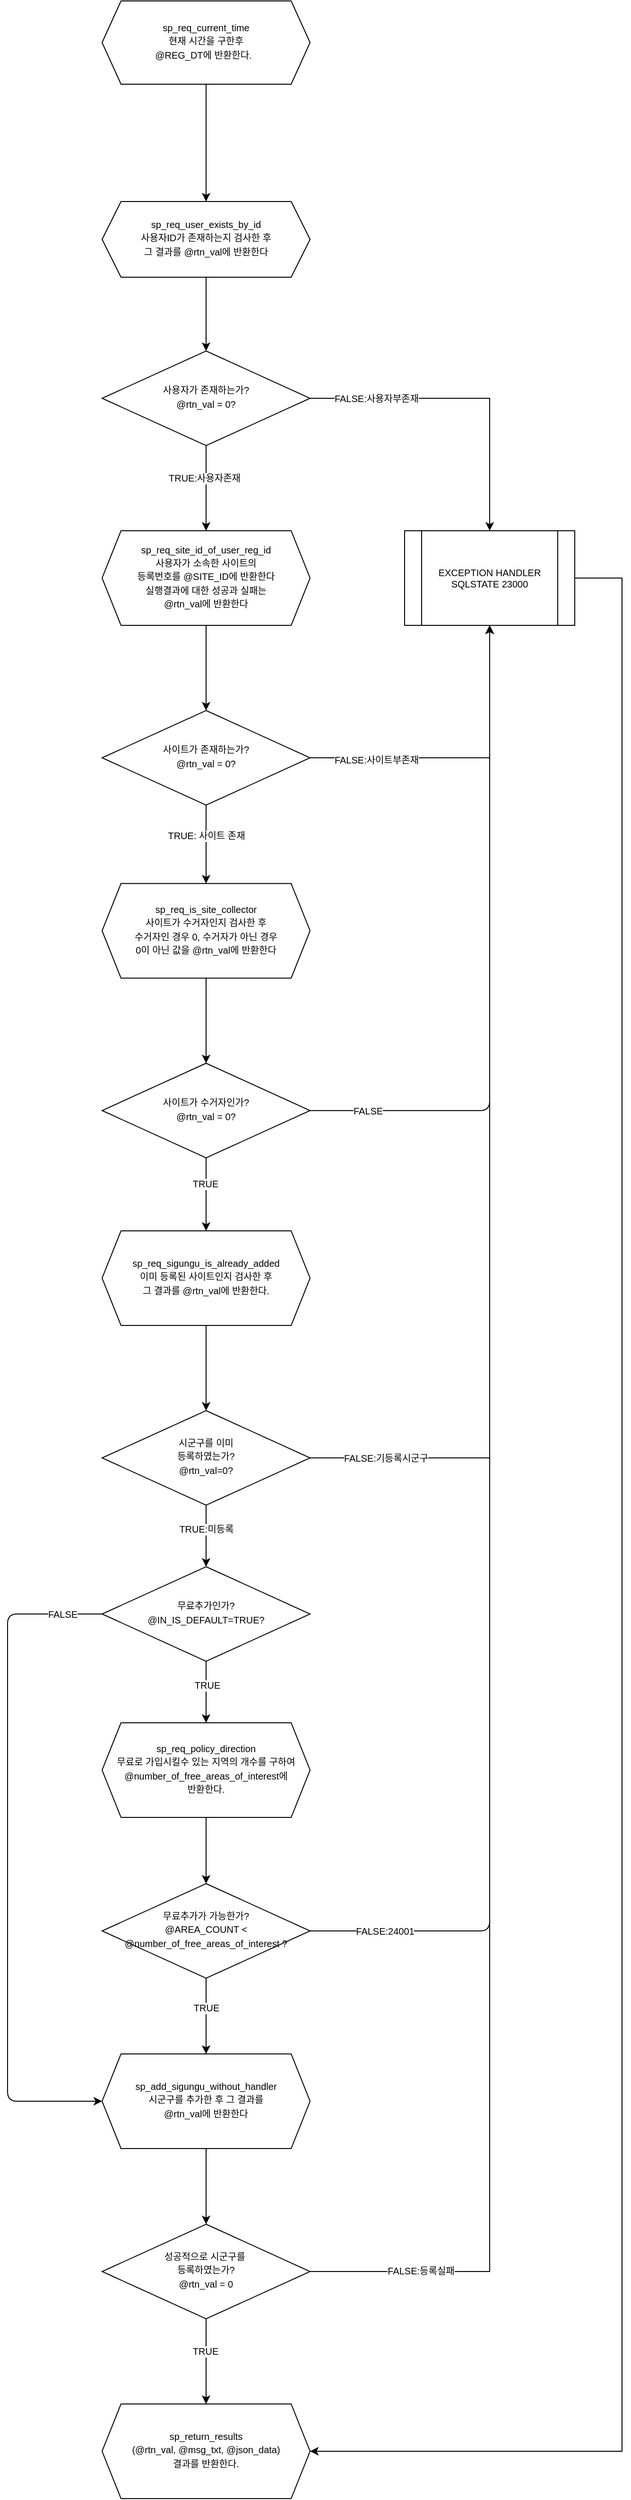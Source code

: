 <mxfile>
    <diagram id="bBSNHSyns5B7564u4pym" name="Page-1">
        <mxGraphModel dx="1555" dy="1557" grid="1" gridSize="10" guides="1" tooltips="1" connect="1" arrows="1" fold="1" page="1" pageScale="1" pageWidth="827" pageHeight="1169" math="0" shadow="0">
            <root>
                <mxCell id="0"/>
                <mxCell id="1" parent="0"/>
                <mxCell id="oMOvZgjtxlTCz-zowUhw-17" value="" style="edgeStyle=orthogonalEdgeStyle;rounded=0;orthogonalLoop=1;jettySize=auto;html=1;fontSize=8;" parent="1" source="oMOvZgjtxlTCz-zowUhw-9" target="oMOvZgjtxlTCz-zowUhw-16" edge="1">
                    <mxGeometry relative="1" as="geometry"/>
                </mxCell>
                <mxCell id="oMOvZgjtxlTCz-zowUhw-9" value="&lt;font style=&quot;font-size: 10px&quot;&gt;sp_req_current_time&lt;br&gt;현재 시간을 구한후&lt;br&gt;@REG_DT에 반환한다.&amp;nbsp;&amp;nbsp;&lt;/font&gt;" style="shape=hexagon;perimeter=hexagonPerimeter2;whiteSpace=wrap;html=1;fixedSize=1;shadow=0;strokeWidth=1;spacing=6;spacingTop=-4;" parent="1" vertex="1">
                    <mxGeometry x="-560" y="-1120" width="220" height="88" as="geometry"/>
                </mxCell>
                <mxCell id="oMOvZgjtxlTCz-zowUhw-19" value="" style="edgeStyle=orthogonalEdgeStyle;rounded=0;orthogonalLoop=1;jettySize=auto;html=1;fontSize=8;" parent="1" source="oMOvZgjtxlTCz-zowUhw-16" target="oMOvZgjtxlTCz-zowUhw-18" edge="1">
                    <mxGeometry relative="1" as="geometry"/>
                </mxCell>
                <mxCell id="oMOvZgjtxlTCz-zowUhw-16" value="&lt;font style=&quot;font-size: 10px&quot;&gt;sp_req_user_exists_by_id&lt;br&gt;사용자ID가 존재하는지 검사한 후&lt;br&gt;그 결과를 @rtn_val에 반환한다&lt;/font&gt;" style="shape=hexagon;perimeter=hexagonPerimeter2;whiteSpace=wrap;html=1;fixedSize=1;shadow=0;strokeWidth=1;spacing=6;spacingTop=-4;" parent="1" vertex="1">
                    <mxGeometry x="-560" y="-908" width="220" height="80" as="geometry"/>
                </mxCell>
                <mxCell id="oMOvZgjtxlTCz-zowUhw-21" value="" style="edgeStyle=orthogonalEdgeStyle;rounded=0;orthogonalLoop=1;jettySize=auto;html=1;fontSize=8;" parent="1" source="oMOvZgjtxlTCz-zowUhw-18" target="oMOvZgjtxlTCz-zowUhw-20" edge="1">
                    <mxGeometry relative="1" as="geometry"/>
                </mxCell>
                <mxCell id="oMOvZgjtxlTCz-zowUhw-22" value="&lt;font style=&quot;font-size: 10px&quot;&gt;TRUE:사용자존재&lt;/font&gt;" style="edgeLabel;html=1;align=center;verticalAlign=middle;resizable=0;points=[];fontSize=8;" parent="oMOvZgjtxlTCz-zowUhw-21" vertex="1" connectable="0">
                    <mxGeometry x="-0.244" y="-2" relative="1" as="geometry">
                        <mxPoint as="offset"/>
                    </mxGeometry>
                </mxCell>
                <mxCell id="oMOvZgjtxlTCz-zowUhw-45" style="edgeStyle=orthogonalEdgeStyle;rounded=0;orthogonalLoop=1;jettySize=auto;html=1;exitX=1;exitY=0.5;exitDx=0;exitDy=0;entryX=0.5;entryY=0;entryDx=0;entryDy=0;fontSize=8;" parent="1" source="oMOvZgjtxlTCz-zowUhw-18" target="oMOvZgjtxlTCz-zowUhw-44" edge="1">
                    <mxGeometry relative="1" as="geometry"/>
                </mxCell>
                <mxCell id="oMOvZgjtxlTCz-zowUhw-46" value="&lt;font style=&quot;font-size: 10px&quot;&gt;FALSE:사용자부존재&lt;/font&gt;" style="edgeLabel;html=1;align=center;verticalAlign=middle;resizable=0;points=[];fontSize=8;" parent="oMOvZgjtxlTCz-zowUhw-45" vertex="1" connectable="0">
                    <mxGeometry x="-0.733" y="-1" relative="1" as="geometry">
                        <mxPoint x="26" y="-1" as="offset"/>
                    </mxGeometry>
                </mxCell>
                <mxCell id="oMOvZgjtxlTCz-zowUhw-18" value="&lt;font style=&quot;font-size: 10px&quot;&gt;사용자가 존재하는가?&lt;br&gt;@rtn_val = 0?&lt;/font&gt;" style="rhombus;whiteSpace=wrap;html=1;shadow=0;strokeWidth=1;spacing=6;spacingTop=-4;" parent="1" vertex="1">
                    <mxGeometry x="-560" y="-750" width="220" height="100" as="geometry"/>
                </mxCell>
                <mxCell id="oMOvZgjtxlTCz-zowUhw-26" value="" style="edgeStyle=orthogonalEdgeStyle;rounded=0;orthogonalLoop=1;jettySize=auto;html=1;fontSize=8;" parent="1" source="oMOvZgjtxlTCz-zowUhw-20" target="oMOvZgjtxlTCz-zowUhw-25" edge="1">
                    <mxGeometry relative="1" as="geometry"/>
                </mxCell>
                <mxCell id="oMOvZgjtxlTCz-zowUhw-20" value="&lt;font style=&quot;font-size: 10px&quot;&gt;sp_req_site_id_of_user_reg_id&lt;br&gt;사용자가 소속한 사이트의&lt;br&gt;등록번호를&amp;nbsp;@SITE_ID에 반환한다&lt;br&gt;실행결과에 대한 성공과 실패는&lt;br&gt;@rtn_val에 반환한다&lt;/font&gt;" style="shape=hexagon;perimeter=hexagonPerimeter2;whiteSpace=wrap;html=1;fixedSize=1;shadow=0;strokeWidth=1;spacing=6;spacingTop=-4;" parent="1" vertex="1">
                    <mxGeometry x="-560" y="-560" width="220" height="100" as="geometry"/>
                </mxCell>
                <mxCell id="oMOvZgjtxlTCz-zowUhw-31" value="" style="edgeStyle=orthogonalEdgeStyle;rounded=0;orthogonalLoop=1;jettySize=auto;html=1;fontSize=8;entryX=0.5;entryY=0;entryDx=0;entryDy=0;" parent="1" source="oMOvZgjtxlTCz-zowUhw-25" target="3" edge="1">
                    <mxGeometry relative="1" as="geometry"/>
                </mxCell>
                <mxCell id="oMOvZgjtxlTCz-zowUhw-36" value="&lt;font style=&quot;font-size: 10px&quot;&gt;TRUE: 사이트 존재&lt;/font&gt;" style="edgeLabel;html=1;align=center;verticalAlign=middle;resizable=0;points=[];fontSize=8;" parent="oMOvZgjtxlTCz-zowUhw-31" vertex="1" connectable="0">
                    <mxGeometry x="-0.244" relative="1" as="geometry">
                        <mxPoint as="offset"/>
                    </mxGeometry>
                </mxCell>
                <mxCell id="oMOvZgjtxlTCz-zowUhw-47" style="edgeStyle=orthogonalEdgeStyle;rounded=0;orthogonalLoop=1;jettySize=auto;html=1;exitX=1;exitY=0.5;exitDx=0;exitDy=0;entryX=0.5;entryY=1;entryDx=0;entryDy=0;fontSize=8;" parent="1" source="oMOvZgjtxlTCz-zowUhw-25" target="oMOvZgjtxlTCz-zowUhw-44" edge="1">
                    <mxGeometry relative="1" as="geometry"/>
                </mxCell>
                <mxCell id="oMOvZgjtxlTCz-zowUhw-48" value="&lt;font style=&quot;font-size: 10px&quot;&gt;FALSE:사이트부존재&lt;/font&gt;" style="edgeLabel;html=1;align=center;verticalAlign=middle;resizable=0;points=[];fontSize=8;" parent="oMOvZgjtxlTCz-zowUhw-47" vertex="1" connectable="0">
                    <mxGeometry x="-0.576" y="-2" relative="1" as="geometry">
                        <mxPoint as="offset"/>
                    </mxGeometry>
                </mxCell>
                <mxCell id="oMOvZgjtxlTCz-zowUhw-25" value="&lt;font style=&quot;font-size: 10px&quot;&gt;사이트가 존재하는가?&lt;br&gt;@rtn_val = 0?&lt;/font&gt;" style="rhombus;whiteSpace=wrap;html=1;shadow=0;strokeWidth=1;spacing=6;spacingTop=-4;" parent="1" vertex="1">
                    <mxGeometry x="-560" y="-370" width="220" height="100" as="geometry"/>
                </mxCell>
                <mxCell id="oMOvZgjtxlTCz-zowUhw-35" value="" style="edgeStyle=orthogonalEdgeStyle;rounded=0;orthogonalLoop=1;jettySize=auto;html=1;fontSize=8;" parent="1" source="oMOvZgjtxlTCz-zowUhw-29" target="oMOvZgjtxlTCz-zowUhw-34" edge="1">
                    <mxGeometry relative="1" as="geometry"/>
                </mxCell>
                <mxCell id="oMOvZgjtxlTCz-zowUhw-29" value="&lt;font style=&quot;font-size: 10px&quot;&gt;sp_req_sigungu_is_already_added&lt;br&gt;이미 등록된 사이트인지 검사한 후&lt;br&gt;그 결과를 @rtn_val에 반환한다.&lt;/font&gt;" style="shape=hexagon;perimeter=hexagonPerimeter2;whiteSpace=wrap;html=1;fixedSize=1;shadow=0;strokeWidth=1;spacing=6;spacingTop=-4;" parent="1" vertex="1">
                    <mxGeometry x="-560" y="180" width="220" height="100" as="geometry"/>
                </mxCell>
                <mxCell id="oMOvZgjtxlTCz-zowUhw-40" value="" style="edgeStyle=orthogonalEdgeStyle;rounded=0;orthogonalLoop=1;jettySize=auto;html=1;fontSize=8;entryX=0.5;entryY=0;entryDx=0;entryDy=0;" parent="1" source="oMOvZgjtxlTCz-zowUhw-34" target="11" edge="1">
                    <mxGeometry relative="1" as="geometry"/>
                </mxCell>
                <mxCell id="oMOvZgjtxlTCz-zowUhw-41" value="&lt;font style=&quot;font-size: 10px&quot;&gt;TRUE:미등록&lt;/font&gt;" style="edgeLabel;html=1;align=center;verticalAlign=middle;resizable=0;points=[];fontSize=8;" parent="oMOvZgjtxlTCz-zowUhw-40" vertex="1" connectable="0">
                    <mxGeometry x="-0.244" relative="1" as="geometry">
                        <mxPoint as="offset"/>
                    </mxGeometry>
                </mxCell>
                <mxCell id="oMOvZgjtxlTCz-zowUhw-49" style="edgeStyle=orthogonalEdgeStyle;rounded=0;orthogonalLoop=1;jettySize=auto;html=1;exitX=1;exitY=0.5;exitDx=0;exitDy=0;entryX=0.5;entryY=1;entryDx=0;entryDy=0;fontSize=8;" parent="1" source="oMOvZgjtxlTCz-zowUhw-34" target="oMOvZgjtxlTCz-zowUhw-44" edge="1">
                    <mxGeometry relative="1" as="geometry"/>
                </mxCell>
                <mxCell id="oMOvZgjtxlTCz-zowUhw-50" value="&lt;font style=&quot;font-size: 10px&quot;&gt;FALSE:기등록시군구&lt;/font&gt;" style="edgeLabel;html=1;align=center;verticalAlign=middle;resizable=0;points=[];fontSize=8;" parent="oMOvZgjtxlTCz-zowUhw-49" vertex="1" connectable="0">
                    <mxGeometry x="-0.806" y="1" relative="1" as="geometry">
                        <mxPoint x="-24" y="1" as="offset"/>
                    </mxGeometry>
                </mxCell>
                <mxCell id="oMOvZgjtxlTCz-zowUhw-34" value="&lt;font style=&quot;font-size: 10px&quot;&gt;시군구를 이미 &lt;br&gt;등록하였는가?&lt;br&gt;@rtn_val=0?&lt;/font&gt;" style="rhombus;whiteSpace=wrap;html=1;shadow=0;strokeWidth=1;spacing=6;spacingTop=-4;" parent="1" vertex="1">
                    <mxGeometry x="-560" y="370" width="220" height="100" as="geometry"/>
                </mxCell>
                <mxCell id="oMOvZgjtxlTCz-zowUhw-54" value="" style="edgeStyle=orthogonalEdgeStyle;rounded=0;orthogonalLoop=1;jettySize=auto;html=1;fontSize=8;" parent="1" source="oMOvZgjtxlTCz-zowUhw-39" target="oMOvZgjtxlTCz-zowUhw-53" edge="1">
                    <mxGeometry relative="1" as="geometry"/>
                </mxCell>
                <mxCell id="oMOvZgjtxlTCz-zowUhw-39" value="&lt;font style=&quot;font-size: 10px&quot;&gt;sp_add_sigungu_without_handler&lt;br&gt;시군구를 추가한 후 그 결과를 &lt;br&gt;@rtn_val에 반환한다&lt;br&gt;&lt;/font&gt;" style="shape=hexagon;perimeter=hexagonPerimeter2;whiteSpace=wrap;html=1;fixedSize=1;shadow=0;strokeWidth=1;spacing=6;spacingTop=-4;" parent="1" vertex="1">
                    <mxGeometry x="-560" y="1050" width="220" height="100" as="geometry"/>
                </mxCell>
                <mxCell id="oMOvZgjtxlTCz-zowUhw-61" style="edgeStyle=orthogonalEdgeStyle;rounded=0;orthogonalLoop=1;jettySize=auto;html=1;exitX=1;exitY=0.5;exitDx=0;exitDy=0;entryX=1;entryY=0.5;entryDx=0;entryDy=0;fontSize=8;" parent="1" source="oMOvZgjtxlTCz-zowUhw-44" target="oMOvZgjtxlTCz-zowUhw-59" edge="1">
                    <mxGeometry relative="1" as="geometry">
                        <Array as="points">
                            <mxPoint x="-10" y="-510"/>
                            <mxPoint x="-10" y="1470"/>
                        </Array>
                    </mxGeometry>
                </mxCell>
                <mxCell id="oMOvZgjtxlTCz-zowUhw-44" value="&lt;font style=&quot;font-size: 10px&quot;&gt;EXCEPTION HANDLER&lt;br&gt;SQLSTATE 23000&lt;/font&gt;" style="shape=process;whiteSpace=wrap;html=1;backgroundOutline=1;fontSize=8;" parent="1" vertex="1">
                    <mxGeometry x="-240" y="-560" width="180" height="100" as="geometry"/>
                </mxCell>
                <mxCell id="oMOvZgjtxlTCz-zowUhw-55" style="edgeStyle=orthogonalEdgeStyle;rounded=0;orthogonalLoop=1;jettySize=auto;html=1;entryX=0.5;entryY=1;entryDx=0;entryDy=0;fontSize=8;" parent="1" source="oMOvZgjtxlTCz-zowUhw-53" target="oMOvZgjtxlTCz-zowUhw-44" edge="1">
                    <mxGeometry relative="1" as="geometry"/>
                </mxCell>
                <mxCell id="oMOvZgjtxlTCz-zowUhw-56" value="&lt;font style=&quot;font-size: 10px&quot;&gt;FALSE:등록실패&lt;/font&gt;" style="edgeLabel;html=1;align=center;verticalAlign=middle;resizable=0;points=[];fontSize=8;" parent="oMOvZgjtxlTCz-zowUhw-55" vertex="1" connectable="0">
                    <mxGeometry x="-0.879" y="1" relative="1" as="geometry">
                        <mxPoint as="offset"/>
                    </mxGeometry>
                </mxCell>
                <mxCell id="oMOvZgjtxlTCz-zowUhw-60" value="" style="edgeStyle=orthogonalEdgeStyle;rounded=0;orthogonalLoop=1;jettySize=auto;html=1;fontSize=8;" parent="1" source="oMOvZgjtxlTCz-zowUhw-53" target="oMOvZgjtxlTCz-zowUhw-59" edge="1">
                    <mxGeometry relative="1" as="geometry"/>
                </mxCell>
                <mxCell id="10" value="TRUE" style="edgeLabel;html=1;align=center;verticalAlign=middle;resizable=0;points=[];fontSize=10;" vertex="1" connectable="0" parent="oMOvZgjtxlTCz-zowUhw-60">
                    <mxGeometry x="-0.242" y="-1" relative="1" as="geometry">
                        <mxPoint as="offset"/>
                    </mxGeometry>
                </mxCell>
                <mxCell id="oMOvZgjtxlTCz-zowUhw-53" value="&lt;font style=&quot;font-size: 10px&quot;&gt;성공적으로 시군구를&amp;nbsp;&lt;br&gt;등록하였는가?&lt;br&gt;@rtn_val = 0&lt;br&gt;&lt;/font&gt;" style="rhombus;whiteSpace=wrap;html=1;shadow=0;strokeWidth=1;spacing=6;spacingTop=-4;" parent="1" vertex="1">
                    <mxGeometry x="-560" y="1230" width="220" height="100" as="geometry"/>
                </mxCell>
                <mxCell id="oMOvZgjtxlTCz-zowUhw-59" value="&lt;font style=&quot;font-size: 10px&quot;&gt;sp_return_results&lt;br&gt;(@rtn_val, @msg_txt, @json_data)&lt;br&gt;결과를 반환한다.&lt;/font&gt;" style="shape=hexagon;perimeter=hexagonPerimeter2;whiteSpace=wrap;html=1;fixedSize=1;shadow=0;strokeWidth=1;spacing=6;spacingTop=-4;" parent="1" vertex="1">
                    <mxGeometry x="-560" y="1420" width="220" height="100" as="geometry"/>
                </mxCell>
                <mxCell id="2" value="" style="edgeStyle=orthogonalEdgeStyle;rounded=0;orthogonalLoop=1;jettySize=auto;html=1;fontSize=8;" edge="1" source="3" target="4" parent="1">
                    <mxGeometry relative="1" as="geometry"/>
                </mxCell>
                <mxCell id="3" value="&lt;font style=&quot;font-size: 10px&quot;&gt;sp_req_is_site_collector&lt;br&gt;사이트가 수거자인지 검사한 후&lt;br&gt;수거자인 경우 0, 수거자가 아닌 경우 &lt;br&gt;0이 아닌 값을 @rtn_val에 반환한다&lt;/font&gt;" style="shape=hexagon;perimeter=hexagonPerimeter2;whiteSpace=wrap;html=1;fixedSize=1;shadow=0;strokeWidth=1;spacing=6;spacingTop=-4;" vertex="1" parent="1">
                    <mxGeometry x="-560" y="-187.14" width="220" height="100" as="geometry"/>
                </mxCell>
                <mxCell id="5" value="" style="edgeStyle=none;html=1;fontSize=10;" edge="1" parent="1" source="4" target="oMOvZgjtxlTCz-zowUhw-29">
                    <mxGeometry relative="1" as="geometry"/>
                </mxCell>
                <mxCell id="8" value="TRUE" style="edgeLabel;html=1;align=center;verticalAlign=middle;resizable=0;points=[];fontSize=10;" vertex="1" connectable="0" parent="5">
                    <mxGeometry x="-0.3" y="-1" relative="1" as="geometry">
                        <mxPoint as="offset"/>
                    </mxGeometry>
                </mxCell>
                <mxCell id="7" style="edgeStyle=orthogonalEdgeStyle;html=1;entryX=0.5;entryY=1;entryDx=0;entryDy=0;fontSize=10;exitX=1;exitY=0.5;exitDx=0;exitDy=0;" edge="1" parent="1" source="4" target="oMOvZgjtxlTCz-zowUhw-44">
                    <mxGeometry relative="1" as="geometry"/>
                </mxCell>
                <mxCell id="9" value="FALSE" style="edgeLabel;html=1;align=center;verticalAlign=middle;resizable=0;points=[];fontSize=10;" vertex="1" connectable="0" parent="7">
                    <mxGeometry x="-0.828" relative="1" as="geometry">
                        <mxPoint as="offset"/>
                    </mxGeometry>
                </mxCell>
                <mxCell id="4" value="&lt;font style=&quot;font-size: 10px&quot;&gt;사이트가 수거자인가?&lt;br&gt;@rtn_val = 0?&lt;/font&gt;" style="rhombus;whiteSpace=wrap;html=1;shadow=0;strokeWidth=1;spacing=6;spacingTop=-4;" vertex="1" parent="1">
                    <mxGeometry x="-560" y="2.86" width="220" height="100" as="geometry"/>
                </mxCell>
                <mxCell id="13" value="" style="edgeStyle=orthogonalEdgeStyle;html=1;fontSize=10;" edge="1" parent="1" source="11" target="12">
                    <mxGeometry relative="1" as="geometry"/>
                </mxCell>
                <mxCell id="22" value="TRUE" style="edgeLabel;html=1;align=center;verticalAlign=middle;resizable=0;points=[];fontSize=10;" vertex="1" connectable="0" parent="13">
                    <mxGeometry x="-0.236" y="1" relative="1" as="geometry">
                        <mxPoint as="offset"/>
                    </mxGeometry>
                </mxCell>
                <mxCell id="23" style="edgeStyle=orthogonalEdgeStyle;html=1;entryX=0;entryY=0.5;entryDx=0;entryDy=0;fontSize=10;" edge="1" parent="1" source="11" target="oMOvZgjtxlTCz-zowUhw-39">
                    <mxGeometry relative="1" as="geometry">
                        <Array as="points">
                            <mxPoint x="-660" y="585"/>
                            <mxPoint x="-660" y="1100"/>
                        </Array>
                    </mxGeometry>
                </mxCell>
                <mxCell id="24" value="FALSE" style="edgeLabel;html=1;align=center;verticalAlign=middle;resizable=0;points=[];fontSize=10;" vertex="1" connectable="0" parent="23">
                    <mxGeometry x="-0.883" relative="1" as="geometry">
                        <mxPoint as="offset"/>
                    </mxGeometry>
                </mxCell>
                <mxCell id="11" value="&lt;font style=&quot;font-size: 10px&quot;&gt;무료추가인가?&lt;br&gt;@IN_IS_DEFAULT=TRUE?&lt;/font&gt;" style="rhombus;whiteSpace=wrap;html=1;shadow=0;strokeWidth=1;spacing=6;spacingTop=-4;" vertex="1" parent="1">
                    <mxGeometry x="-560" y="535" width="220" height="100" as="geometry"/>
                </mxCell>
                <mxCell id="15" value="" style="edgeStyle=orthogonalEdgeStyle;html=1;fontSize=10;" edge="1" parent="1" source="12" target="14">
                    <mxGeometry relative="1" as="geometry"/>
                </mxCell>
                <mxCell id="12" value="&lt;font&gt;&lt;span style=&quot;font-size: 10px&quot;&gt;sp_req_policy_direction&lt;/span&gt;&lt;br&gt;&lt;span style=&quot;font-size: 10px&quot;&gt;무료로 가입시킬수 있는 지역의 개수를 구하여&lt;/span&gt;&lt;br&gt;&lt;span style=&quot;font-size: 10px&quot;&gt;@number_of_free_areas_of_interest에 &lt;br&gt;반환한다.&lt;/span&gt;&lt;br&gt;&lt;/font&gt;" style="shape=hexagon;perimeter=hexagonPerimeter2;whiteSpace=wrap;html=1;fixedSize=1;shadow=0;strokeWidth=1;spacing=6;spacingTop=-4;" vertex="1" parent="1">
                    <mxGeometry x="-560" y="700" width="220" height="100" as="geometry"/>
                </mxCell>
                <mxCell id="16" value="" style="edgeStyle=orthogonalEdgeStyle;html=1;fontSize=10;" edge="1" parent="1" source="14" target="oMOvZgjtxlTCz-zowUhw-39">
                    <mxGeometry relative="1" as="geometry"/>
                </mxCell>
                <mxCell id="17" value="TRUE" style="edgeLabel;html=1;align=center;verticalAlign=middle;resizable=0;points=[];fontSize=10;" vertex="1" connectable="0" parent="16">
                    <mxGeometry x="-0.219" relative="1" as="geometry">
                        <mxPoint as="offset"/>
                    </mxGeometry>
                </mxCell>
                <mxCell id="18" style="edgeStyle=orthogonalEdgeStyle;html=1;fontSize=10;entryX=0.5;entryY=1;entryDx=0;entryDy=0;" edge="1" parent="1" source="14" target="oMOvZgjtxlTCz-zowUhw-44">
                    <mxGeometry relative="1" as="geometry">
                        <mxPoint x="-210" y="813.651" as="targetPoint"/>
                    </mxGeometry>
                </mxCell>
                <mxCell id="19" value="FALSE:24001" style="edgeLabel;html=1;align=center;verticalAlign=middle;resizable=0;points=[];fontSize=10;" vertex="1" connectable="0" parent="18">
                    <mxGeometry x="-0.9" relative="1" as="geometry">
                        <mxPoint as="offset"/>
                    </mxGeometry>
                </mxCell>
                <mxCell id="14" value="&lt;font style=&quot;font-size: 10px&quot;&gt;무료추가가 가능한가?&lt;br&gt;@AREA_COUNT &amp;lt; @number_of_free_areas_of_interest&amp;nbsp;?&lt;/font&gt;" style="rhombus;whiteSpace=wrap;html=1;shadow=0;strokeWidth=1;spacing=6;spacingTop=-4;" vertex="1" parent="1">
                    <mxGeometry x="-560" y="870" width="220" height="100" as="geometry"/>
                </mxCell>
            </root>
        </mxGraphModel>
    </diagram>
</mxfile>